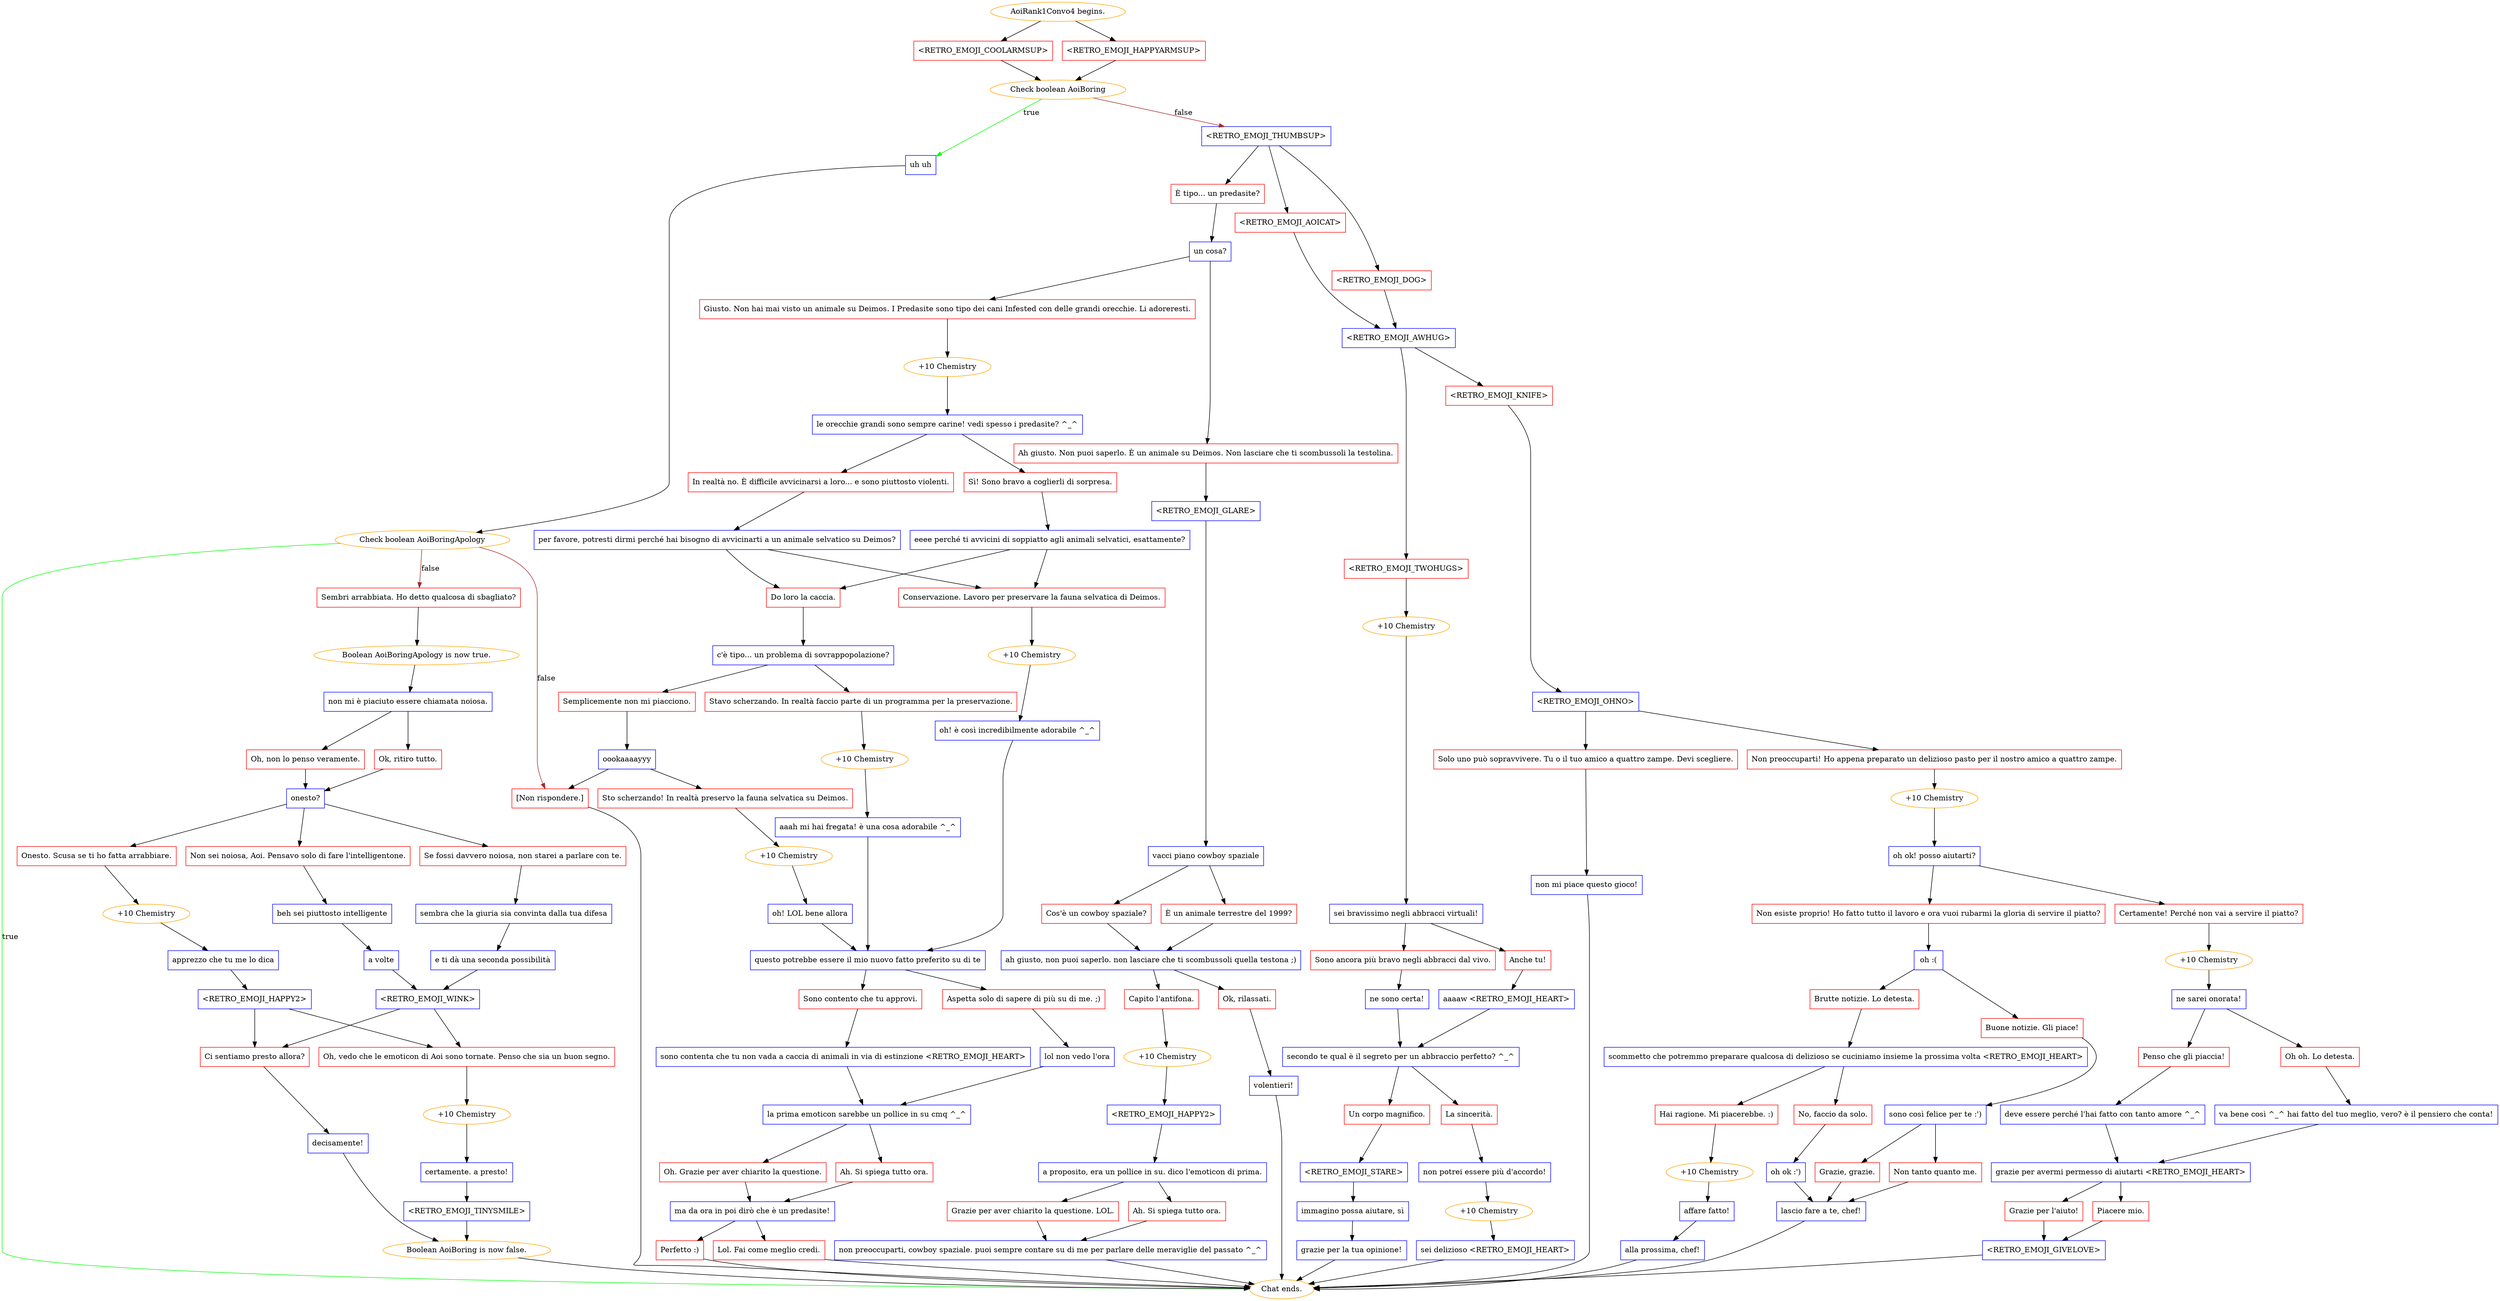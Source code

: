 digraph {
	"AoiRank1Convo4 begins." [color=orange];
		"AoiRank1Convo4 begins." -> j3984780202;
		"AoiRank1Convo4 begins." -> j3752937470;
	j3984780202 [label="<RETRO_EMOJI_COOLARMSUP>",shape=box,color=red];
		j3984780202 -> j2595172628;
	j3752937470 [label="<RETRO_EMOJI_HAPPYARMSUP>",shape=box,color=red];
		j3752937470 -> j2595172628;
	j2595172628 [label="Check boolean AoiBoring",color=orange];
		j2595172628 -> j1234525792 [label=true,color=green];
		j2595172628 -> j3325986911 [label=false,color=brown];
	j1234525792 [label="uh uh",shape=box,color=blue];
		j1234525792 -> j526861043;
	j3325986911 [label="<RETRO_EMOJI_THUMBSUP>",shape=box,color=blue];
		j3325986911 -> j2227867028;
		j3325986911 -> j2081296480;
		j3325986911 -> j3337479088;
	j526861043 [label="Check boolean AoiBoringApology",color=orange];
		j526861043 -> "Chat ends." [label=true,color=green];
		j526861043 -> j961525410 [label=false,color=brown];
		j526861043 -> j3968938462 [label=false,color=brown];
	j2227867028 [label="È tipo... un predasite?",shape=box,color=red];
		j2227867028 -> j988875228;
	j2081296480 [label="<RETRO_EMOJI_AOICAT>",shape=box,color=red];
		j2081296480 -> j1255677952;
	j3337479088 [label="<RETRO_EMOJI_DOG>",shape=box,color=red];
		j3337479088 -> j1255677952;
	"Chat ends." [color=orange];
	j961525410 [label="Sembri arrabbiata. Ho detto qualcosa di sbagliato?",shape=box,color=red];
		j961525410 -> j2960939531;
	j3968938462 [label="[Non rispondere.]",shape=box,color=red];
		j3968938462 -> "Chat ends.";
	j988875228 [label="un cosa?",shape=box,color=blue];
		j988875228 -> j1922960801;
		j988875228 -> j710577857;
	j1255677952 [label="<RETRO_EMOJI_AWHUG>",shape=box,color=blue];
		j1255677952 -> j1261387562;
		j1255677952 -> j1327752491;
	j2960939531 [label="Boolean AoiBoringApology is now true.",color=orange];
		j2960939531 -> j3484801834;
	j1922960801 [label="Giusto. Non hai mai visto un animale su Deimos. I Predasite sono tipo dei cani Infested con delle grandi orecchie. Li adoreresti.",shape=box,color=red];
		j1922960801 -> j434893323;
	j710577857 [label="Ah giusto. Non puoi saperlo. È un animale su Deimos. Non lasciare che ti scombussoli la testolina.",shape=box,color=red];
		j710577857 -> j2760287084;
	j1261387562 [label="<RETRO_EMOJI_TWOHUGS>",shape=box,color=red];
		j1261387562 -> j686106638;
	j1327752491 [label="<RETRO_EMOJI_KNIFE>",shape=box,color=red];
		j1327752491 -> j2504863452;
	j3484801834 [label="non mi è piaciuto essere chiamata noiosa.",shape=box,color=blue];
		j3484801834 -> j3384472878;
		j3484801834 -> j3597791638;
	j434893323 [label="+10 Chemistry",color=orange];
		j434893323 -> j2235909215;
	j2760287084 [label="<RETRO_EMOJI_GLARE>",shape=box,color=blue];
		j2760287084 -> j1886298504;
	j686106638 [label="+10 Chemistry",color=orange];
		j686106638 -> j1268814676;
	j2504863452 [label="<RETRO_EMOJI_OHNO>",shape=box,color=blue];
		j2504863452 -> j635634169;
		j2504863452 -> j3387260136;
	j3384472878 [label="Oh, non lo penso veramente.",shape=box,color=red];
		j3384472878 -> j4129373227;
	j3597791638 [label="Ok, ritiro tutto.",shape=box,color=red];
		j3597791638 -> j4129373227;
	j2235909215 [label="le orecchie grandi sono sempre carine! vedi spesso i predasite? ^_^",shape=box,color=blue];
		j2235909215 -> j787705617;
		j2235909215 -> j4114187293;
	j1886298504 [label="vacci piano cowboy spaziale",shape=box,color=blue];
		j1886298504 -> j3300433023;
		j1886298504 -> j3211722787;
	j1268814676 [label="sei bravissimo negli abbracci virtuali!",shape=box,color=blue];
		j1268814676 -> j4147401552;
		j1268814676 -> j549981967;
	j635634169 [label="Solo uno può sopravvivere. Tu o il tuo amico a quattro zampe. Devi scegliere.",shape=box,color=red];
		j635634169 -> j2003188419;
	j3387260136 [label="Non preoccuparti! Ho appena preparato un delizioso pasto per il nostro amico a quattro zampe.",shape=box,color=red];
		j3387260136 -> j1220159153;
	j4129373227 [label="onesto?",shape=box,color=blue];
		j4129373227 -> j1367431561;
		j4129373227 -> j1034868231;
		j4129373227 -> j599802631;
	j787705617 [label="In realtà no. È difficile avvicinarsi a loro... e sono piuttosto violenti.",shape=box,color=red];
		j787705617 -> j2858048799;
	j4114187293 [label="Sì! Sono bravo a coglierli di sorpresa.",shape=box,color=red];
		j4114187293 -> j1540920459;
	j3300433023 [label="Cos'è un cowboy spaziale?",shape=box,color=red];
		j3300433023 -> j3580029239;
	j3211722787 [label="È un animale terrestre del 1999?",shape=box,color=red];
		j3211722787 -> j3580029239;
	j4147401552 [label="Sono ancora più bravo negli abbracci dal vivo.",shape=box,color=red];
		j4147401552 -> j1033359389;
	j549981967 [label="Anche tu!",shape=box,color=red];
		j549981967 -> j132766728;
	j2003188419 [label="non mi piace questo gioco!",shape=box,color=blue];
		j2003188419 -> "Chat ends.";
	j1220159153 [label="+10 Chemistry",color=orange];
		j1220159153 -> j1993568920;
	j1367431561 [label="Onesto. Scusa se ti ho fatta arrabbiare.",shape=box,color=red];
		j1367431561 -> j3452857822;
	j1034868231 [label="Non sei noiosa, Aoi. Pensavo solo di fare l'intelligentone.",shape=box,color=red];
		j1034868231 -> j636178743;
	j599802631 [label="Se fossi davvero noiosa, non starei a parlare con te.",shape=box,color=red];
		j599802631 -> j3951416982;
	j2858048799 [label="per favore, potresti dirmi perché hai bisogno di avvicinarti a un animale selvatico su Deimos?",shape=box,color=blue];
		j2858048799 -> j1038753098;
		j2858048799 -> j98413111;
	j1540920459 [label="eeee perché ti avvicini di soppiatto agli animali selvatici, esattamente?",shape=box,color=blue];
		j1540920459 -> j1038753098;
		j1540920459 -> j98413111;
	j3580029239 [label="ah giusto, non puoi saperlo. non lasciare che ti scombussoli quella testona ;)",shape=box,color=blue];
		j3580029239 -> j1049951624;
		j3580029239 -> j3769375772;
	j1033359389 [label="ne sono certa!",shape=box,color=blue];
		j1033359389 -> j1241146218;
	j132766728 [label="aaaaw <RETRO_EMOJI_HEART>",shape=box,color=blue];
		j132766728 -> j1241146218;
	j1993568920 [label="oh ok! posso aiutarti?",shape=box,color=blue];
		j1993568920 -> j2800707409;
		j1993568920 -> j3966556823;
	j3452857822 [label="+10 Chemistry",color=orange];
		j3452857822 -> j2780278023;
	j636178743 [label="beh sei piuttosto intelligente",shape=box,color=blue];
		j636178743 -> j4209144917;
	j3951416982 [label="sembra che la giuria sia convinta dalla tua difesa",shape=box,color=blue];
		j3951416982 -> j839164256;
	j1038753098 [label="Do loro la caccia.",shape=box,color=red];
		j1038753098 -> j4221460206;
	j98413111 [label="Conservazione. Lavoro per preservare la fauna selvatica di Deimos.",shape=box,color=red];
		j98413111 -> j1439918686;
	j1049951624 [label="Capito l'antifona.",shape=box,color=red];
		j1049951624 -> j2818567467;
	j3769375772 [label="Ok, rilassati.",shape=box,color=red];
		j3769375772 -> j3193246151;
	j1241146218 [label="secondo te qual è il segreto per un abbraccio perfetto? ^_^",shape=box,color=blue];
		j1241146218 -> j1866228157;
		j1241146218 -> j4003795700;
	j2800707409 [label="Non esiste proprio! Ho fatto tutto il lavoro e ora vuoi rubarmi la gloria di servire il piatto?",shape=box,color=red];
		j2800707409 -> j90386031;
	j3966556823 [label="Certamente! Perché non vai a servire il piatto?",shape=box,color=red];
		j3966556823 -> j3746802950;
	j2780278023 [label="apprezzo che tu me lo dica",shape=box,color=blue];
		j2780278023 -> j2436274820;
	j4209144917 [label="a volte",shape=box,color=blue];
		j4209144917 -> j4047046790;
	j839164256 [label="e ti dà una seconda possibilità",shape=box,color=blue];
		j839164256 -> j4047046790;
	j4221460206 [label="c'è tipo... un problema di sovrappopolazione?",shape=box,color=blue];
		j4221460206 -> j3190286665;
		j4221460206 -> j2704056067;
	j1439918686 [label="+10 Chemistry",color=orange];
		j1439918686 -> j906804834;
	j2818567467 [label="+10 Chemistry",color=orange];
		j2818567467 -> j2606230725;
	j3193246151 [label="volentieri!",shape=box,color=blue];
		j3193246151 -> "Chat ends.";
	j1866228157 [label="Un corpo magnifico.",shape=box,color=red];
		j1866228157 -> j3734567343;
	j4003795700 [label="La sincerità.",shape=box,color=red];
		j4003795700 -> j1720581591;
	j90386031 [label="oh :(",shape=box,color=blue];
		j90386031 -> j531451015;
		j90386031 -> j884439962;
	j3746802950 [label="+10 Chemistry",color=orange];
		j3746802950 -> j1360464134;
	j2436274820 [label="<RETRO_EMOJI_HAPPY2>",shape=box,color=blue];
		j2436274820 -> j2599776825;
		j2436274820 -> j1348609732;
	j4047046790 [label="<RETRO_EMOJI_WINK>",shape=box,color=blue];
		j4047046790 -> j2599776825;
		j4047046790 -> j1348609732;
	j3190286665 [label="Semplicemente non mi piacciono.",shape=box,color=red];
		j3190286665 -> j1540650902;
	j2704056067 [label="Stavo scherzando. In realtà faccio parte di un programma per la preservazione.",shape=box,color=red];
		j2704056067 -> j4163010567;
	j906804834 [label="oh! è così incredibilmente adorabile ^_^",shape=box,color=blue];
		j906804834 -> j2844401591;
	j2606230725 [label="<RETRO_EMOJI_HAPPY2>",shape=box,color=blue];
		j2606230725 -> j420729665;
	j3734567343 [label="<RETRO_EMOJI_STARE>",shape=box,color=blue];
		j3734567343 -> j1471589558;
	j1720581591 [label="non potrei essere più d'accordo!",shape=box,color=blue];
		j1720581591 -> j3533862839;
	j531451015 [label="Brutte notizie. Lo detesta.",shape=box,color=red];
		j531451015 -> j904314996;
	j884439962 [label="Buone notizie. Gli piace!",shape=box,color=red];
		j884439962 -> j3448147825;
	j1360464134 [label="ne sarei onorata!",shape=box,color=blue];
		j1360464134 -> j1418189639;
		j1360464134 -> j1543791003;
	j2599776825 [label="Ci sentiamo presto allora?",shape=box,color=red];
		j2599776825 -> j2843120935;
	j1348609732 [label="Oh, vedo che le emoticon di Aoi sono tornate. Penso che sia un buon segno.",shape=box,color=red];
		j1348609732 -> j671032343;
	j1540650902 [label="oookaaaayyy",shape=box,color=blue];
		j1540650902 -> j994922448;
		j1540650902 -> j3968938462;
	j4163010567 [label="+10 Chemistry",color=orange];
		j4163010567 -> j3738361024;
	j2844401591 [label="questo potrebbe essere il mio nuovo fatto preferito su di te",shape=box,color=blue];
		j2844401591 -> j2283186134;
		j2844401591 -> j1188402008;
	j420729665 [label="a proposito, era un pollice in su. dico l'emoticon di prima.",shape=box,color=blue];
		j420729665 -> j857770170;
		j420729665 -> j3418960381;
	j1471589558 [label="immagino possa aiutare, sì",shape=box,color=blue];
		j1471589558 -> j1182760915;
	j3533862839 [label="+10 Chemistry",color=orange];
		j3533862839 -> j1076003165;
	j904314996 [label="scommetto che potremmo preparare qualcosa di delizioso se cuciniamo insieme la prossima volta <RETRO_EMOJI_HEART>",shape=box,color=blue];
		j904314996 -> j4143477326;
		j904314996 -> j1207442449;
	j3448147825 [label="sono così felice per te :')",shape=box,color=blue];
		j3448147825 -> j1270731084;
		j3448147825 -> j3123175606;
	j1418189639 [label="Penso che gli piaccia!",shape=box,color=red];
		j1418189639 -> j414524302;
	j1543791003 [label="Oh oh. Lo detesta.",shape=box,color=red];
		j1543791003 -> j3165213931;
	j2843120935 [label="decisamente!",shape=box,color=blue];
		j2843120935 -> j1984221796;
	j671032343 [label="+10 Chemistry",color=orange];
		j671032343 -> j2347686761;
	j994922448 [label="Sto scherzando! In realtà preservo la fauna selvatica su Deimos.",shape=box,color=red];
		j994922448 -> j282269855;
	j3738361024 [label="aaah mi hai fregata! è una cosa adorabile ^_^",shape=box,color=blue];
		j3738361024 -> j2844401591;
	j2283186134 [label="Sono contento che tu approvi.",shape=box,color=red];
		j2283186134 -> j4166220783;
	j1188402008 [label="Aspetta solo di sapere di più su di me. ;)",shape=box,color=red];
		j1188402008 -> j586312627;
	j857770170 [label="Grazie per aver chiarito la questione. LOL.",shape=box,color=red];
		j857770170 -> j16130163;
	j3418960381 [label="Ah. Si spiega tutto ora.",shape=box,color=red];
		j3418960381 -> j16130163;
	j1182760915 [label="grazie per la tua opinione!",shape=box,color=blue];
		j1182760915 -> "Chat ends.";
	j1076003165 [label="sei delizioso <RETRO_EMOJI_HEART>",shape=box,color=blue];
		j1076003165 -> "Chat ends.";
	j4143477326 [label="Hai ragione. Mi piacerebbe. :)",shape=box,color=red];
		j4143477326 -> j3615782277;
	j1207442449 [label="No, faccio da solo.",shape=box,color=red];
		j1207442449 -> j2705747107;
	j1270731084 [label="Grazie, grazie.",shape=box,color=red];
		j1270731084 -> j955988585;
	j3123175606 [label="Non tanto quanto me.",shape=box,color=red];
		j3123175606 -> j955988585;
	j414524302 [label="deve essere perché l'hai fatto con tanto amore ^_^",shape=box,color=blue];
		j414524302 -> j826320382;
	j3165213931 [label="va bene così ^_^ hai fatto del tuo meglio, vero? è il pensiero che conta!",shape=box,color=blue];
		j3165213931 -> j826320382;
	j1984221796 [label="Boolean AoiBoring is now false.",color=orange];
		j1984221796 -> "Chat ends.";
	j2347686761 [label="certamente. a presto!",shape=box,color=blue];
		j2347686761 -> j3248434141;
	j282269855 [label="+10 Chemistry",color=orange];
		j282269855 -> j337685349;
	j4166220783 [label="sono contenta che tu non vada a caccia di animali in via di estinzione <RETRO_EMOJI_HEART>",shape=box,color=blue];
		j4166220783 -> j1575379464;
	j586312627 [label="lol non vedo l'ora",shape=box,color=blue];
		j586312627 -> j1575379464;
	j16130163 [label="non preoccuparti, cowboy spaziale. puoi sempre contare su di me per parlare delle meraviglie del passato ^_^",shape=box,color=blue];
		j16130163 -> "Chat ends.";
	j3615782277 [label="+10 Chemistry",color=orange];
		j3615782277 -> j3771614412;
	j2705747107 [label="oh ok :')",shape=box,color=blue];
		j2705747107 -> j955988585;
	j955988585 [label="lascio fare a te, chef!",shape=box,color=blue];
		j955988585 -> "Chat ends.";
	j826320382 [label="grazie per avermi permesso di aiutarti <RETRO_EMOJI_HEART>",shape=box,color=blue];
		j826320382 -> j2856050688;
		j826320382 -> j685962408;
	j3248434141 [label="<RETRO_EMOJI_TINYSMILE>",shape=box,color=blue];
		j3248434141 -> j1984221796;
	j337685349 [label="oh! LOL bene allora",shape=box,color=blue];
		j337685349 -> j2844401591;
	j1575379464 [label="la prima emoticon sarebbe un pollice in su cmq ^_^",shape=box,color=blue];
		j1575379464 -> j682682459;
		j1575379464 -> j791761286;
	j3771614412 [label="affare fatto!",shape=box,color=blue];
		j3771614412 -> j1326508626;
	j2856050688 [label="Grazie per l'aiuto!",shape=box,color=red];
		j2856050688 -> j3329961820;
	j685962408 [label="Piacere mio.",shape=box,color=red];
		j685962408 -> j3329961820;
	j682682459 [label="Oh. Grazie per aver chiarito la questione.",shape=box,color=red];
		j682682459 -> j1552713905;
	j791761286 [label="Ah. Si spiega tutto ora.",shape=box,color=red];
		j791761286 -> j1552713905;
	j1326508626 [label="alla prossima, chef!",shape=box,color=blue];
		j1326508626 -> "Chat ends.";
	j3329961820 [label="<RETRO_EMOJI_GIVELOVE>",shape=box,color=blue];
		j3329961820 -> "Chat ends.";
	j1552713905 [label="ma da ora in poi dirò che è un predasite!",shape=box,color=blue];
		j1552713905 -> j1456081268;
		j1552713905 -> j1309445691;
	j1456081268 [label="Perfetto :)",shape=box,color=red];
		j1456081268 -> "Chat ends.";
	j1309445691 [label="Lol. Fai come meglio credi.",shape=box,color=red];
		j1309445691 -> "Chat ends.";
}